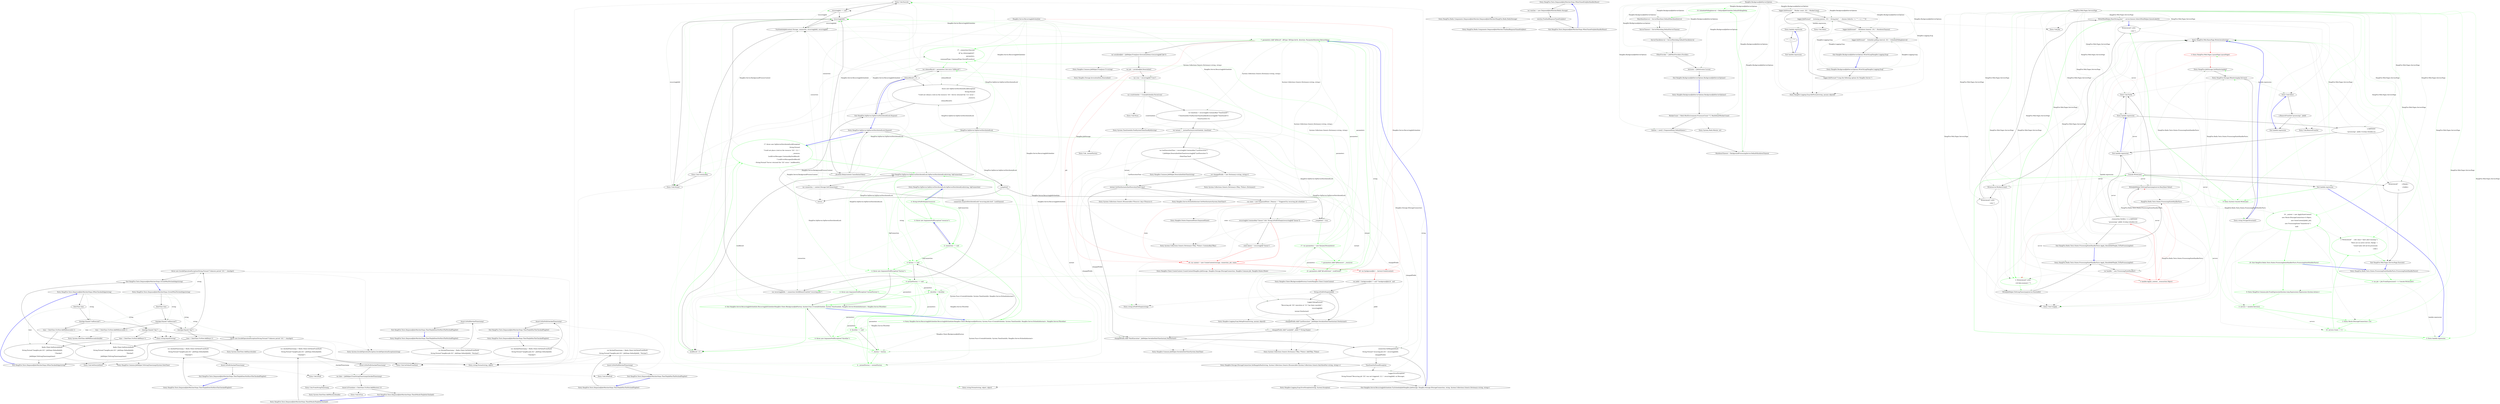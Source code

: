 digraph  {
n0 [cluster="HangFire.Tests.DequeuedJobsWatcherSteps.ItWasCheckedAAgo(string)", label="Entry HangFire.Tests.DequeuedJobsWatcherSteps.ItWasCheckedAAgo(string)", span="13-13"];
n1 [cluster="HangFire.Tests.DequeuedJobsWatcherSteps.ItWasCheckedAAgo(string)", label="DateTime time", span="15-15"];
n2 [cluster="HangFire.Tests.DequeuedJobsWatcherSteps.ItWasCheckedAAgo(string)", label="timeAgo.Equals(''millisecond'')", span="16-16"];
n4 [cluster="HangFire.Tests.DequeuedJobsWatcherSteps.ItWasCheckedAAgo(string)", label="timeAgo.Equals(''day'')", span="17-17"];
n6 [cluster="HangFire.Tests.DequeuedJobsWatcherSteps.ItWasCheckedAAgo(string)", label="throw new InvalidOperationException(String.Format(''Unknown period '{0}'.'', timeAgo));", span="18-18"];
n7 [cluster="HangFire.Tests.DequeuedJobsWatcherSteps.ItWasCheckedAAgo(string)", label="Redis.Client.SetEntryInHash(\r\n                String.Format(''hangfire:job:{0}'', JobSteps.DefaultJobId),\r\n                ''Checked'',\r\n                JobHelper.ToStringTimestamp(time))", span="20-23"];
n3 [cluster="HangFire.Tests.DequeuedJobsWatcherSteps.ItWasCheckedAAgo(string)", label="time = DateTime.UtcNow.AddMilliseconds(-1)", span="16-16"];
n9 [cluster="string.Equals(string)", label="Entry string.Equals(string)", span="0-0"];
n5 [cluster="HangFire.Tests.DequeuedJobsWatcherSteps.ItWasCheckedAAgo(string)", label="time = DateTime.UtcNow.AddDays(-1)", span="17-17"];
n11 [cluster="System.DateTime.AddDays(double)", label="Entry System.DateTime.AddDays(double)", span="0-0"];
n10 [cluster="System.DateTime.AddMilliseconds(double)", label="Entry System.DateTime.AddMilliseconds(double)", span="0-0"];
n8 [cluster="HangFire.Tests.DequeuedJobsWatcherSteps.ItWasCheckedAAgo(string)", label="Exit HangFire.Tests.DequeuedJobsWatcherSteps.ItWasCheckedAAgo(string)", span="13-13"];
n12 [cluster="System.InvalidOperationException.InvalidOperationException(string)", label="Entry System.InvalidOperationException.InvalidOperationException(string)", span="0-0"];
n13 [cluster="string.Format(string, object)", label="Entry string.Format(string, object)", span="0-0"];
n14 [cluster="HangFire.Common.JobHelper.ToStringTimestamp(System.DateTime)", label="Entry HangFire.Common.JobHelper.ToStringTimestamp(System.DateTime)", span="46-46"];
n15 [cluster="Unk.SetEntryInHash", label="Entry Unk.SetEntryInHash", span=""];
n16 [cluster="HangFire.Tests.DequeuedJobsWatcherSteps.GivenItWasFetchedAAgo(string)", label="Entry HangFire.Tests.DequeuedJobsWatcherSteps.GivenItWasFetchedAAgo(string)", span="27-27"];
n17 [cluster="HangFire.Tests.DequeuedJobsWatcherSteps.GivenItWasFetchedAAgo(string)", label="DateTime time", span="29-29"];
n18 [cluster="HangFire.Tests.DequeuedJobsWatcherSteps.GivenItWasFetchedAAgo(string)", label="timeAgo.Equals(''millisecond'')", span="30-30"];
n20 [cluster="HangFire.Tests.DequeuedJobsWatcherSteps.GivenItWasFetchedAAgo(string)", label="timeAgo.Equals(''day'')", span="31-31"];
n22 [cluster="HangFire.Tests.DequeuedJobsWatcherSteps.GivenItWasFetchedAAgo(string)", label="throw new InvalidOperationException(String.Format(''Unknown period '{0}'.'', timeAgo));", span="32-32"];
n23 [cluster="HangFire.Tests.DequeuedJobsWatcherSteps.GivenItWasFetchedAAgo(string)", label="Redis.Client.SetEntryInHash(\r\n                String.Format(''hangfire:job:{0}'', JobSteps.DefaultJobId),\r\n                ''Fetched'',\r\n                JobHelper.ToStringTimestamp(time))", span="34-37"];
n19 [cluster="HangFire.Tests.DequeuedJobsWatcherSteps.GivenItWasFetchedAAgo(string)", label="time = DateTime.UtcNow.AddMilliseconds(-1)", span="30-30"];
n21 [cluster="HangFire.Tests.DequeuedJobsWatcherSteps.GivenItWasFetchedAAgo(string)", label="time = DateTime.UtcNow.AddDays(-1)", span="31-31"];
n24 [cluster="HangFire.Tests.DequeuedJobsWatcherSteps.GivenItWasFetchedAAgo(string)", label="Exit HangFire.Tests.DequeuedJobsWatcherSteps.GivenItWasFetchedAAgo(string)", span="27-27"];
n25 [cluster="HangFire.Tests.DequeuedJobsWatcherSteps.WhenTimedOutJobsHandlerRuns()", label="Entry HangFire.Tests.DequeuedJobsWatcherSteps.WhenTimedOutJobsHandlerRuns()", span="41-41"];
n26 [cluster="HangFire.Tests.DequeuedJobsWatcherSteps.WhenTimedOutJobsHandlerRuns()", label="var watcher = new DequeuedJobsWatcher(Redis.Storage)", span="43-43"];
n27 [cluster="HangFire.Tests.DequeuedJobsWatcherSteps.WhenTimedOutJobsHandlerRuns()", label="watcher.FindAndRequeueTimedOutJobs()", span="44-44"];
n29 [cluster="HangFire.Redis.Components.DequeuedJobsWatcher.DequeuedJobsWatcher(HangFire.Redis.RedisStorage)", label="Entry HangFire.Redis.Components.DequeuedJobsWatcher.DequeuedJobsWatcher(HangFire.Redis.RedisStorage)", span="39-39"];
n28 [cluster="HangFire.Tests.DequeuedJobsWatcherSteps.WhenTimedOutJobsHandlerRuns()", label="Exit HangFire.Tests.DequeuedJobsWatcherSteps.WhenTimedOutJobsHandlerRuns()", span="41-41"];
n30 [cluster="HangFire.Redis.Components.DequeuedJobsWatcher.FindAndRequeueTimedOutJobs()", label="Entry HangFire.Redis.Components.DequeuedJobsWatcher.FindAndRequeueTimedOutJobs()", span="44-44"];
n31 [cluster="HangFire.Tests.DequeuedJobsWatcherSteps.ThenItMarksTheJobAsChecked()", label="Entry HangFire.Tests.DequeuedJobsWatcherSteps.ThenItMarksTheJobAsChecked()", span="48-48"];
n32 [cluster="HangFire.Tests.DequeuedJobsWatcherSteps.ThenItMarksTheJobAsChecked()", label="var checkedTimestamp = Redis.Client.GetValueFromHash(\r\n                String.Format(''hangfire:job:{0}'', JobSteps.DefaultJobId),\r\n                ''Checked'')", span="50-52"];
n33 [cluster="HangFire.Tests.DequeuedJobsWatcherSteps.ThenItMarksTheJobAsChecked()", label="Assert.IsNotNull(checkedTimestamp)", span="54-54"];
n37 [cluster="Unk.GetValueFromHash", label="Entry Unk.GetValueFromHash", span=""];
n34 [cluster="HangFire.Tests.DequeuedJobsWatcherSteps.ThenItMarksTheJobAsChecked()", label="var date = JobHelper.FromStringTimestamp(checkedTimestamp)", span="55-55"];
n38 [cluster="Unk.IsNotNull", label="Entry Unk.IsNotNull", span=""];
n35 [cluster="HangFire.Tests.DequeuedJobsWatcherSteps.ThenItMarksTheJobAsChecked()", label="Assert.IsTrue(date > DateTime.UtcNow.AddMinutes(-1))", span="57-57"];
n39 [cluster="Unk.FromStringTimestamp", label="Entry Unk.FromStringTimestamp", span=""];
n36 [cluster="HangFire.Tests.DequeuedJobsWatcherSteps.ThenItMarksTheJobAsChecked()", label="Exit HangFire.Tests.DequeuedJobsWatcherSteps.ThenItMarksTheJobAsChecked()", span="48-48"];
n40 [cluster="System.DateTime.AddMinutes(double)", label="Entry System.DateTime.AddMinutes(double)", span="0-0"];
n41 [cluster="Unk.IsTrue", label="Entry Unk.IsTrue", span=""];
n42 [cluster="HangFire.Tests.DequeuedJobsWatcherSteps.ThenTheJobHasTheCheckedFlagSet()", label="Entry HangFire.Tests.DequeuedJobsWatcherSteps.ThenTheJobHasTheCheckedFlagSet()", span="61-61"];
n43 [cluster="HangFire.Tests.DequeuedJobsWatcherSteps.ThenTheJobHasTheCheckedFlagSet()", label="var checkedTimestamp = Redis.Client.GetValueFromHash(\r\n                String.Format(''hangfire:job:{0}'', JobSteps.DefaultJobId),\r\n                ''Checked'')", span="63-65"];
n44 [cluster="HangFire.Tests.DequeuedJobsWatcherSteps.ThenTheJobHasTheCheckedFlagSet()", label="Assert.IsNotNull(checkedTimestamp)", span="67-67"];
n45 [cluster="HangFire.Tests.DequeuedJobsWatcherSteps.ThenTheJobHasTheCheckedFlagSet()", label="Exit HangFire.Tests.DequeuedJobsWatcherSteps.ThenTheJobHasTheCheckedFlagSet()", span="61-61"];
n46 [cluster="HangFire.Tests.DequeuedJobsWatcherSteps.ThenTheJobDoesNotHaveTheCheckedFlagSet()", label="Entry HangFire.Tests.DequeuedJobsWatcherSteps.ThenTheJobDoesNotHaveTheCheckedFlagSet()", span="71-71"];
n47 [cluster="HangFire.Tests.DequeuedJobsWatcherSteps.ThenTheJobDoesNotHaveTheCheckedFlagSet()", label="var checkedTimestamp = Redis.Client.GetValueFromHash(\r\n                String.Format(''hangfire:job:{0}'', JobSteps.DefaultJobId),\r\n                ''Checked'')", span="73-75"];
n48 [cluster="HangFire.Tests.DequeuedJobsWatcherSteps.ThenTheJobDoesNotHaveTheCheckedFlagSet()", label="Assert.IsNull(checkedTimestamp)", span="77-77"];
n49 [cluster="HangFire.Tests.DequeuedJobsWatcherSteps.ThenTheJobDoesNotHaveTheCheckedFlagSet()", label="Exit HangFire.Tests.DequeuedJobsWatcherSteps.ThenTheJobDoesNotHaveTheCheckedFlagSet()", span="71-71"];
n50 [cluster="Unk.IsNull", label="Entry Unk.IsNull", span=""];
n51 [cluster="HangFire.Tests.DequeuedJobsWatcherSteps.ThenTheJobHasTheFetchedFlagSet()", label="Entry HangFire.Tests.DequeuedJobsWatcherSteps.ThenTheJobHasTheFetchedFlagSet()", span="81-81"];
n52 [cluster="HangFire.Tests.DequeuedJobsWatcherSteps.ThenTheJobHasTheFetchedFlagSet()", label="var fetchedTimestamp = Redis.Client.GetValueFromHash(\r\n                String.Format(''hangfire:job:{0}'', JobSteps.DefaultJobId), ''Fetched'')", span="83-84"];
n53 [cluster="HangFire.Tests.DequeuedJobsWatcherSteps.ThenTheJobHasTheFetchedFlagSet()", label="Assert.IsNotNull(fetchedTimestamp)", span="86-86"];
n54 [cluster="HangFire.Tests.DequeuedJobsWatcherSteps.ThenTheJobHasTheFetchedFlagSet()", label="Exit HangFire.Tests.DequeuedJobsWatcherSteps.ThenTheJobHasTheFetchedFlagSet()", span="81-81"];
n55 [cluster="HangFire.Tests.DequeuedJobsWatcherSteps.ThenTheJobDoesNotHaveTheFetchedFlagSet()", label="Entry HangFire.Tests.DequeuedJobsWatcherSteps.ThenTheJobDoesNotHaveTheFetchedFlagSet()", span="90-90"];
n56 [cluster="HangFire.Tests.DequeuedJobsWatcherSteps.ThenTheJobDoesNotHaveTheFetchedFlagSet()", label="var fetchedTimestamp = Redis.Client.GetValueFromHash(\r\n                String.Format(''hangfire:job:{0}'', JobSteps.DefaultJobId), ''Fetched'')", span="92-93"];
n57 [cluster="HangFire.Tests.DequeuedJobsWatcherSteps.ThenTheJobDoesNotHaveTheFetchedFlagSet()", label="Assert.IsNull(fetchedTimestamp)", span="95-95"];
n58 [cluster="HangFire.Tests.DequeuedJobsWatcherSteps.ThenTheJobDoesNotHaveTheFetchedFlagSet()", label="Exit HangFire.Tests.DequeuedJobsWatcherSteps.ThenTheJobDoesNotHaveTheFetchedFlagSet()", span="90-90"];
d4 [cluster="Hangfire.BackgroundJobServerOptions.BackgroundJobServerOptions()", color=green, community=0, label="15: SchedulePollingInterval = DelayedJobScheduler.DefaultPollingDelay", span="39-39"];
d25 [label="Hangfire.BackgroundJobServerOptions", span=""];
d3 [cluster="Hangfire.BackgroundJobServerOptions.BackgroundJobServerOptions()", label="ShutdownTimeout = BackgroundProcessingServer.DefaultShutdownTimeout", span="38-38"];
d5 [cluster="Hangfire.BackgroundJobServerOptions.BackgroundJobServerOptions()", label="HeartbeatInterval = ServerHeartbeat.DefaultHeartbeatInterval", span="40-40"];
d1 [cluster="Hangfire.BackgroundJobServerOptions.BackgroundJobServerOptions()", label="WorkerCount = Math.Min(Environment.ProcessorCount * 5, MaxDefaultWorkerCount)", span="36-36"];
d2 [cluster="Hangfire.BackgroundJobServerOptions.BackgroundJobServerOptions()", label="Queues = new[] { EnqueuedState.DefaultQueue }", span="37-37"];
d6 [cluster="Hangfire.BackgroundJobServerOptions.BackgroundJobServerOptions()", label="ServerTimeout = ServerWatchdog.DefaultServerTimeout", span="41-41"];
d7 [cluster="Hangfire.BackgroundJobServerOptions.BackgroundJobServerOptions()", label="ServerCheckInterval = ServerWatchdog.DefaultCheckInterval", span="42-42"];
d8 [cluster="Hangfire.BackgroundJobServerOptions.BackgroundJobServerOptions()", label="FilterProvider = JobFilterProviders.Providers", span="44-44"];
d9 [cluster="Hangfire.BackgroundJobServerOptions.BackgroundJobServerOptions()", label="Activator = JobActivator.Current", span="45-45"];
d14 [cluster="Hangfire.BackgroundJobServerOptions.WriteToLog(Hangfire.Logging.ILog)", label="logger.InfoFormat(''    Worker count: {0}.'', WorkerCount)", span="89-89"];
d15 [cluster="Hangfire.BackgroundJobServerOptions.WriteToLog(Hangfire.Logging.ILog)", label="logger.InfoFormat(''    Listening queues: {0}.'', String.Join('', '', Queues.Select(x => ''''' + x + ''''')))", span="90-90"];
d16 [cluster="Hangfire.BackgroundJobServerOptions.WriteToLog(Hangfire.Logging.ILog)", label="logger.InfoFormat(''    Shutdown timeout: {0}.'', ShutdownTimeout)", span="91-91"];
d17 [cluster="Hangfire.BackgroundJobServerOptions.WriteToLog(Hangfire.Logging.ILog)", label="logger.InfoFormat(''    Schedule polling interval: {0}.'', SchedulePollingInterval)", span="92-92"];
d0 [cluster="Hangfire.BackgroundJobServerOptions.BackgroundJobServerOptions()", label="Entry Hangfire.BackgroundJobServerOptions.BackgroundJobServerOptions()", span="34-34"];
d11 [cluster="System.Math.Min(int, int)", label="Entry System.Math.Min(int, int)", span="0-0"];
d10 [cluster="Hangfire.BackgroundJobServerOptions.BackgroundJobServerOptions()", label="Exit Hangfire.BackgroundJobServerOptions.BackgroundJobServerOptions()", span="34-34"];
d12 [cluster="Hangfire.BackgroundJobServerOptions.WriteToLog(Hangfire.Logging.ILog)", label="Entry Hangfire.BackgroundJobServerOptions.WriteToLog(Hangfire.Logging.ILog)", span="86-86"];
d13 [cluster="Hangfire.BackgroundJobServerOptions.WriteToLog(Hangfire.Logging.ILog)", label="logger.InfoFormat(''Using the following options for Hangfire Server:'')", span="88-88"];
d19 [cluster="Hangfire.Logging.ILog.InfoFormat(string, params object[])", label="Entry Hangfire.Logging.ILog.InfoFormat(string, params object[])", span="210-210"];
d20 [cluster="Unk.Select", label="Entry Unk.Select", span=""];
d21 [cluster="Unk.Join", label="Entry Unk.Join", span=""];
d22 [cluster="lambda expression", label="Entry lambda expression", span="90-90"];
d18 [cluster="Hangfire.BackgroundJobServerOptions.WriteToLog(Hangfire.Logging.ILog)", label="Exit Hangfire.BackgroundJobServerOptions.WriteToLog(Hangfire.Logging.ILog)", span="86-86"];
d24 [cluster="lambda expression", label="Exit lambda expression", span="90-90"];
d23 [cluster="lambda expression", label="''''' + x + '''''", span="90-90"];
m0_36 [cluster="Unk.Unapply", file="DelayedJobScheduler.cs", label="Entry Unk.Unapply", span=""];
m0_24 [cluster="HangFire.Web.Pages.ServersPage.Execute()", file="DelayedJobScheduler.cs", label="Write(JobHelper.ToStringTimestamp(server.Heartbeat.Value))", span="198-198"];
m0_18 [cluster="HangFire.Web.Pages.ServersPage.Execute()", file="DelayedJobScheduler.cs", label="Write(JobHelper.ToStringTimestamp(server.StartedAt))", span="167-167"];
m0_8 [cluster="HangFire.Web.Pages.ServersPage.Execute()", color=green, community=0, file="DelayedJobScheduler.cs", label="3: WriteLiteral(''    <div class=\''alert alert-warning\''>\r\n        There are no active servers. Backg'' +\r\n''round tasks will not be processed.\r\n    </div>\r\n'')", span="97-98"];
m0_31 [cluster="HangFire.Web.RazorPage.WriteLiteral(string)", file="DelayedJobScheduler.cs", label="Entry HangFire.Web.RazorPage.WriteLiteral(string)", span="69-69"];
m0_32 [cluster="HangFire.Web.Pages.LayoutPage.LayoutPage()", color=red, community=0, file="DelayedJobScheduler.cs", label="3: Entry HangFire.Web.Pages.LayoutPage.LayoutPage()", span="4-4"];
m0_33 [cluster="HangFire.JobStorage.GetMonitoringApi()", file="DelayedJobScheduler.cs", label="Entry HangFire.JobStorage.GetMonitoringApi()", span="54-54"];
m0_34 [cluster="HangFire.Storage.IMonitoringApi.Servers()", file="DelayedJobScheduler.cs", label="Entry HangFire.Storage.IMonitoringApi.Servers()", span="25-25"];
m0_35 [cluster="string.ToUpperInvariant()", file="DelayedJobScheduler.cs", label="Entry string.ToUpperInvariant()", span="0-0"];
m0_29 [cluster="HangFire.Web.Pages.ServersPage.Execute()", file="DelayedJobScheduler.cs", label="WriteLiteral(''        </tbody>\r\n    </table>\r\n'')", span="233-233"];
m0_7 [cluster="HangFire.Web.Pages.ServersPage.Execute()", color=green, community=0, file="DelayedJobScheduler.cs", label="10: servers.Count == 0", span="91-91"];
m0_13 [cluster="HangFire.Web.Pages.ServersPage.Execute()", file="DelayedJobScheduler.cs", label="WriteLiteral(''</td>\r\n                    <td>'')", span="142-142"];
m0_14 [cluster="HangFire.Web.Pages.ServersPage.Execute()", file="DelayedJobScheduler.cs", label="Write(server.WorkersCount)", span="147-147"];
m0_15 [cluster="HangFire.Web.Pages.ServersPage.Execute()", file="DelayedJobScheduler.cs", label="WriteLiteral(''</td>\r\n                    <td>'')", span="152-152"];
m0_16 [cluster="HangFire.Web.Pages.ServersPage.Execute()", file="DelayedJobScheduler.cs", label="Write(HtmlHelper.Raw(String.Join('' '', server.Queues.Select(HtmlHelper.QueueLabel))))", span="157-157"];
m0_30 [cluster="HangFire.Web.Pages.ServersPage.Execute()", file="DelayedJobScheduler.cs", label="Exit HangFire.Web.Pages.ServersPage.Execute()", span="57-57"];
m0_5 [cluster="HangFire.Web.Pages.ServersPage.Execute()", color=green, community=0, file="DelayedJobScheduler.cs", label="3: servers = monitor.Servers()", span="79-79"];
m0_17 [cluster="HangFire.Web.Pages.ServersPage.Execute()", color=green, community=0, file="DelayedJobScheduler.cs", label="3: WriteLiteral(''</td>\r\n                    <td data-moment=\'''')", span="162-162"];
m0_0 [cluster="HangFire.Redis.Tests.States.ProcessingStateHandlerFacts.ProcessingStateHandlerFacts()", file="DelayedJobScheduler.cs", label="Entry HangFire.Redis.Tests.States.ProcessingStateHandlerFacts.ProcessingStateHandlerFacts()", span="16-16"];
m0_1 [cluster="HangFire.Redis.Tests.States.ProcessingStateHandlerFacts.ProcessingStateHandlerFacts()", color=green, community=0, file="DelayedJobScheduler.cs", label="3: var job = Job.FromExpression(() => Console.WriteLine())", span="18-18"];
m0_2 [cluster="HangFire.Redis.Tests.States.ProcessingStateHandlerFacts.ProcessingStateHandlerFacts()", color=green, community=0, file="DelayedJobScheduler.cs", label="10: _context = new ApplyStateContext(\r\n                new Mock<IStorageConnection>().Object,\r\n                new StateContext(JobId, job),\r\n                new ProcessingState(''SomeServer''), \r\n                null)", span="19-23"];
m0_3 [cluster="HangFire.Redis.Tests.States.ProcessingStateHandlerFacts.ProcessingStateHandlerFacts()", color=green, community=0, file="DelayedJobScheduler.cs", label="25: Exit HangFire.Redis.Tests.States.ProcessingStateHandlerFacts.ProcessingStateHandlerFacts()", span="16-16"];
m0_4 [cluster="HangFire.Common.Job.FromExpression(System.Linq.Expressions.Expression<System.Action>)", color=green, community=0, file="DelayedJobScheduler.cs", label="9: Entry HangFire.Common.Job.FromExpression(System.Linq.Expressions.Expression<System.Action>)", span="119-119"];
m0_6 [cluster="Mock<IStorageConnection>.cstr", color=green, community=0, file="DelayedJobScheduler.cs", label="3: Entry Mock<IStorageConnection>.cstr", span=""];
m0_10 [cluster="lambda expression", file="DelayedJobScheduler.cs", label="Console.WriteLine()", span="18-18"];
m0_9 [cluster="lambda expression", color=green, community=0, file="DelayedJobScheduler.cs", label="3: Entry lambda expression", span="18-18"];
m0_12 [cluster="System.Console.WriteLine()", color=green, community=0, file="DelayedJobScheduler.cs", label="9: Entry System.Console.WriteLine()", span="0-0"];
m0_11 [cluster="lambda expression", file="DelayedJobScheduler.cs", label="Exit lambda expression", span="18-18"];
m0_19 [cluster="HangFire.Redis.Tests.States.ProcessingStateHandlerFacts.Apply_ShouldAddTheJob_ToTheProcessingSet()", file="DelayedJobScheduler.cs", label="Entry HangFire.Redis.Tests.States.ProcessingStateHandlerFacts.Apply_ShouldAddTheJob_ToTheProcessingSet()", span="34-34"];
m0_20 [cluster="HangFire.Redis.Tests.States.ProcessingStateHandlerFacts.Apply_ShouldAddTheJob_ToTheProcessingSet()", file="DelayedJobScheduler.cs", label="var handler = new ProcessingStateHandler()", span="36-36"];
m0_21 [cluster="HangFire.Redis.Tests.States.ProcessingStateHandlerFacts.Apply_ShouldAddTheJob_ToTheProcessingSet()", color=red, community=0, file="DelayedJobScheduler.cs", label="3: handler.Apply(_context, _transaction.Object)", span="37-37"];
m0_23 [cluster="HangFire.Redis.Tests.States.ProcessingStateHandlerFacts.Apply_ShouldAddTheJob_ToTheProcessingSet()", file="DelayedJobScheduler.cs", label="Exit HangFire.Redis.Tests.States.ProcessingStateHandlerFacts.Apply_ShouldAddTheJob_ToTheProcessingSet()", span="34-34"];
m0_25 [cluster="Unk.Verify", file="DelayedJobScheduler.cs", label="Entry Unk.Verify", span=""];
m0_26 [cluster="lambda expression", file="DelayedJobScheduler.cs", label="Entry lambda expression", span="39-40"];
m0_27 [cluster="lambda expression", file="DelayedJobScheduler.cs", label="x.AddToSet(\r\n                ''processing'', JobId, It.IsAny<double>())", span="39-40"];
m0_28 [cluster="lambda expression", file="DelayedJobScheduler.cs", label="Exit lambda expression", span="39-40"];
m0_22 [cluster="HangFire.Redis.Tests.States.ProcessingStateHandlerFacts.Apply_ShouldAddTheJob_ToTheProcessingSet()", file="DelayedJobScheduler.cs", label="_transaction.Verify(x => x.AddToSet(\r\n                ''processing'', JobId, It.IsAny<double>()))", span="39-40"];
m0_39 [cluster="lambda expression", file="DelayedJobScheduler.cs", label="Exit lambda expression", span="49-49"];
m0_37 [cluster="Unk.Select", file="DelayedJobScheduler.cs", label="Entry Unk.Select", span=""];
m0_38 [cluster="lambda expression", file="DelayedJobScheduler.cs", label="x.RemoveFromSet(''processing'', JobId)", span="49-49"];
m0_41 [cluster="HangFire.Common.JobHelper.ToStringTimestamp(System.DateTime)", file="DelayedJobScheduler.cs", label="HangFire.Redis.Tests.States.ProcessingStateHandlerFacts", span=""];
m0_40 [cluster="Unk.RemoveFromSet", file="DelayedJobScheduler.cs", label="Entry Unk.RemoveFromSet", span=""];
m0_42 [file="DelayedJobScheduler.cs", label="HangFire.Web.Pages.ServersPage", span=""];
m1_15 [cluster="HangFire.SqlServer.SqlServerDistributedLock.SqlServerDistributedLock(string, SqlConnection)", file="RecurringJobScheduler.cs", label="lockResult < 0", span="66-66"];
m1_31 [cluster="HangFire.SqlServer.SqlServerDistributedLock.Dispose()", file="RecurringJobScheduler.cs", label="_completed = true", span="82-82"];
m1_67 [cluster="Hangfire.Storage.InvocationData.Deserialize()", file="RecurringJobScheduler.cs", label="Entry Hangfire.Storage.InvocationData.Deserialize()", span="44-44"];
m1_82 [cluster="System.Collections.Generic.Dictionary<TKey, TValue>.Add(TKey, TValue)", file="RecurringJobScheduler.cs", label="Entry System.Collections.Generic.Dictionary<TKey, TValue>.Add(TKey, TValue)", span="0-0"];
m1_30 [cluster="HangFire.SqlServer.SqlServerDistributedLock.Dispose()", file="RecurringJobScheduler.cs", label="return;", span="80-80"];
m1_84 [cluster="string.Format(string, object, object)", file="RecurringJobScheduler.cs", label="Entry string.Format(string, object, object)", span="0-0"];
m1_38 [cluster="HangFire.SqlServer.SqlServerDistributedLock.Dispose()", file="RecurringJobScheduler.cs", label="releaseResult < 0", span="96-96"];
m1_39 [cluster="HangFire.SqlServer.SqlServerDistributedLock.Dispose()", file="RecurringJobScheduler.cs", label="throw new SqlServerDistributedLockException(\r\n                    String.Format(\r\n                        ''Could not release a lock on the resource '{0}': Server returned the '{1}' error.'', \r\n                        _resource,\r\n                        releaseResult));", span="98-102"];
m1_40 [cluster="HangFire.SqlServer.SqlServerDistributedLock.Dispose()", file="RecurringJobScheduler.cs", label="Exit HangFire.SqlServer.SqlServerDistributedLock.Dispose()", span="78-78"];
m1_76 [cluster="Hangfire.States.EnqueuedState.EnqueuedState()", file="RecurringJobScheduler.cs", label="Entry Hangfire.States.EnqueuedState.EnqueuedState()", span="87-87"];
m1_71 [cluster="Unk._instantFactory", file="RecurringJobScheduler.cs", label="Entry Unk._instantFactory", span=""];
m1_74 [cluster="Hangfire.Server.IScheduleInstant.GetNextInstants(System.DateTime?)", file="RecurringJobScheduler.cs", label="Entry Hangfire.Server.IScheduleInstant.GetNextInstants(System.DateTime?)", span="25-25"];
m1_83 [cluster="Hangfire.Storage.IStorageConnection.SetRangeInHash(string, System.Collections.Generic.IEnumerable<System.Collections.Generic.KeyValuePair<string, string>>)", file="RecurringJobScheduler.cs", label="Entry Hangfire.Storage.IStorageConnection.SetRangeInHash(string, System.Collections.Generic.IEnumerable<System.Collections.Generic.KeyValuePair<string, string>>)", span="61-61"];
m1_41 [cluster="object.GetType()", file="RecurringJobScheduler.cs", label="HangFire.SqlServer.SqlServerDistributedLock", span=""];
m1_69 [cluster="System.Collections.Generic.Dictionary<TKey, TValue>.ContainsKey(TKey)", file="RecurringJobScheduler.cs", label="Entry System.Collections.Generic.Dictionary<TKey, TValue>.ContainsKey(TKey)", span="0-0"];
m1_0 [cluster="HangFire.SqlServer.SqlServerDistributedLock.SqlServerDistributedLock(string, SqlConnection)", file="RecurringJobScheduler.cs", label="Entry HangFire.SqlServer.SqlServerDistributedLock.SqlServerDistributedLock(string, SqlConnection)", span="44-44"];
m1_1 [cluster="HangFire.SqlServer.SqlServerDistributedLock.SqlServerDistributedLock(string, SqlConnection)", color=green, community=0, file="RecurringJobScheduler.cs", label="4: String.IsNullOrEmpty(resource)", span="46-46"];
m1_23 [cluster="Hangfire.Server.RecurringJobScheduler.Execute(Hangfire.Server.BackgroundProcessContext)", file="RecurringJobScheduler.cs", label="recurringJob == null", span="76-76"];
m1_36 [cluster="HangFire.SqlServer.SqlServerDistributedLock.Dispose()", color=green, community=0, file="RecurringJobScheduler.cs", label="17: _connection.Execute(\r\n                @''sp_releaseapplock'',\r\n                parameters,\r\n                commandType: CommandType.StoredProcedure)", span="89-92"];
m1_70 [cluster="System.TimeZoneInfo.FindSystemTimeZoneById(string)", file="RecurringJobScheduler.cs", label="Entry System.TimeZoneInfo.FindSystemTimeZoneById(string)", span="0-0"];
m1_75 [cluster="System.Collections.Generic.IEnumerable<TSource>.Any<TSource>()", file="RecurringJobScheduler.cs", label="Entry System.Collections.Generic.IEnumerable<TSource>.Any<TSource>()", span="0-0"];
m1_78 [cluster="Hangfire.Client.CreateContext.CreateContext(Hangfire.JobStorage, Hangfire.Storage.IStorageConnection, Hangfire.Common.Job, Hangfire.States.IState)", file="RecurringJobScheduler.cs", label="Entry Hangfire.Client.CreateContext.CreateContext(Hangfire.JobStorage, Hangfire.Storage.IStorageConnection, Hangfire.Common.Job, Hangfire.States.IState)", span="37-37"];
m1_68 [cluster="Unk.Parse", file="RecurringJobScheduler.cs", label="Entry Unk.Parse", span=""];
m1_29 [cluster="HangFire.SqlServer.SqlServerDistributedLock.Dispose()", file="RecurringJobScheduler.cs", label=_completed, span="80-80"];
m1_2 [cluster="HangFire.SqlServer.SqlServerDistributedLock.SqlServerDistributedLock(string, SqlConnection)", color=green, community=0, file="RecurringJobScheduler.cs", label="4: throw new ArgumentNullException(''resource'');", span="46-46"];
m1_3 [cluster="HangFire.SqlServer.SqlServerDistributedLock.SqlServerDistributedLock(string, SqlConnection)", color=green, community=0, file="RecurringJobScheduler.cs", label="4: connection == null", span="47-47"];
m1_20 [cluster="Hangfire.Server.RecurringJobScheduler.Execute(Hangfire.Server.BackgroundProcessContext)", file="RecurringJobScheduler.cs", label="var recurringJobIds = connection.GetAllItemsFromSet(''recurring-jobs'')", span="69-69"];
m1_21 [cluster="Hangfire.Server.RecurringJobScheduler.Execute(Hangfire.Server.BackgroundProcessContext)", file="RecurringJobScheduler.cs", label=recurringJobIds, span="71-71"];
m1_73 [cluster="System.Collections.Generic.Dictionary<TKey, TValue>.Dictionary()", file="RecurringJobScheduler.cs", label="Entry System.Collections.Generic.Dictionary<TKey, TValue>.Dictionary()", span="0-0"];
m1_81 [cluster="Hangfire.Common.JobHelper.SerializeDateTime(System.DateTime)", file="RecurringJobScheduler.cs", label="Entry Hangfire.Common.JobHelper.SerializeDateTime(System.DateTime)", span="68-68"];
m1_66 [cluster="Hangfire.Common.JobHelper.FromJson<T>(string)", file="RecurringJobScheduler.cs", label="Entry Hangfire.Common.JobHelper.FromJson<T>(string)", span="39-39"];
m1_77 [cluster="string.IsNullOrEmpty(string)", file="RecurringJobScheduler.cs", label="Entry string.IsNullOrEmpty(string)", span="0-0"];
m1_72 [cluster="Hangfire.Common.JobHelper.DeserializeDateTime(string)", file="RecurringJobScheduler.cs", label="Entry Hangfire.Common.JobHelper.DeserializeDateTime(string)", span="73-73"];
m1_24 [cluster="Hangfire.Server.RecurringJobScheduler.Execute(Hangfire.Server.BackgroundProcessContext)", file="RecurringJobScheduler.cs", label="TryScheduleJob(context.Storage, connection, recurringJobId, recurringJob)", span="83-83"];
m1_16 [cluster="HangFire.SqlServer.SqlServerDistributedLock.SqlServerDistributedLock(string, SqlConnection)", color=green, community=0, file="RecurringJobScheduler.cs", label="17: throw new SqlServerDistributedLockException(\r\n                    String.Format(\r\n                    ''Could not place a lock on the resource '{0}': {1}.'',\r\n                    _resource,\r\n                    LockErrorMessages.ContainsKey(lockResult) \r\n                        ? LockErrorMessages[lockResult]\r\n                        : String.Format(''Server returned the '{0}' error.'', lockResult)));", span="68-74"];
m1_17 [cluster="HangFire.SqlServer.SqlServerDistributedLock.SqlServerDistributedLock(string, SqlConnection)", file="RecurringJobScheduler.cs", label="Exit HangFire.SqlServer.SqlServerDistributedLock.SqlServerDistributedLock(string, SqlConnection)", span="44-44"];
m1_18 [cluster="Hangfire.Server.RecurringJobScheduler.Execute(Hangfire.Server.BackgroundProcessContext)", file="RecurringJobScheduler.cs", label="var connection = context.Storage.GetConnection()", span="66-66"];
m1_27 [cluster="Hangfire.Server.RecurringJobScheduler.Execute(Hangfire.Server.BackgroundProcessContext)", file="RecurringJobScheduler.cs", label="_throttler.Delay(context.CancellationToken)", span="95-95"];
m1_19 [cluster="Hangfire.Server.RecurringJobScheduler.Execute(Hangfire.Server.BackgroundProcessContext)", file="RecurringJobScheduler.cs", label="connection.AcquireDistributedLock(''recurring-jobs:lock'', LockTimeout)", span="67-67"];
m1_22 [cluster="Unk.Execute", file="RecurringJobScheduler.cs", label="Entry Unk.Execute", span=""];
m1_26 [cluster="Unk.Format", file="RecurringJobScheduler.cs", label="Entry Unk.Format", span=""];
m1_25 [cluster="Unk.ContainsKey", file="RecurringJobScheduler.cs", label="Entry Unk.ContainsKey", span=""];
m1_28 [cluster="HangFire.SqlServer.SqlServerDistributedLock.Dispose()", file="RecurringJobScheduler.cs", label="Entry HangFire.SqlServer.SqlServerDistributedLock.Dispose()", span="78-78"];
m1_37 [cluster="HangFire.SqlServer.SqlServerDistributedLock.Dispose()", file="RecurringJobScheduler.cs", label="var releaseResult = parameters.Get<int>(''@Result'')", span="94-94"];
m1_4 [cluster="Hangfire.Server.RecurringJobScheduler.RecurringJobScheduler(Hangfire.Client.IBackgroundJobFactory, System.Func<CrontabSchedule, System.TimeZoneInfo, Hangfire.Server.IScheduleInstant>, Hangfire.Server.IThrottler)", color=green, community=0, file="RecurringJobScheduler.cs", label="4: Entry Hangfire.Server.RecurringJobScheduler.RecurringJobScheduler(Hangfire.Client.IBackgroundJobFactory, System.Func<CrontabSchedule, System.TimeZoneInfo, Hangfire.Server.IScheduleInstant>, Hangfire.Server.IThrottler)", span="48-48"];
m1_5 [cluster="Hangfire.Server.RecurringJobScheduler.RecurringJobScheduler(Hangfire.Client.IBackgroundJobFactory, System.Func<CrontabSchedule, System.TimeZoneInfo, Hangfire.Server.IScheduleInstant>, Hangfire.Server.IThrottler)", color=green, community=0, file="RecurringJobScheduler.cs", label="4: factory == null", span="53-53"];
m1_6 [cluster="Hangfire.Server.RecurringJobScheduler.RecurringJobScheduler(Hangfire.Client.IBackgroundJobFactory, System.Func<CrontabSchedule, System.TimeZoneInfo, Hangfire.Server.IScheduleInstant>, Hangfire.Server.IThrottler)", color=green, community=0, file="RecurringJobScheduler.cs", label="4: throw new ArgumentNullException(''factory'');", span="53-53"];
m1_7 [cluster="Hangfire.Server.RecurringJobScheduler.RecurringJobScheduler(Hangfire.Client.IBackgroundJobFactory, System.Func<CrontabSchedule, System.TimeZoneInfo, Hangfire.Server.IScheduleInstant>, Hangfire.Server.IThrottler)", color=green, community=0, file="RecurringJobScheduler.cs", label="4: instantFactory == null", span="54-54"];
m1_13 [cluster="Hangfire.Server.RecurringJobScheduler.RecurringJobScheduler(Hangfire.Client.IBackgroundJobFactory, System.Func<CrontabSchedule, System.TimeZoneInfo, Hangfire.Server.IScheduleInstant>, Hangfire.Server.IThrottler)", color=green, community=0, file="RecurringJobScheduler.cs", label="4: _throttler = throttler", span="59-59"];
m1_12 [cluster="Hangfire.Server.RecurringJobScheduler.RecurringJobScheduler(Hangfire.Client.IBackgroundJobFactory, System.Func<CrontabSchedule, System.TimeZoneInfo, Hangfire.Server.IScheduleInstant>, Hangfire.Server.IThrottler)", color=green, community=0, file="RecurringJobScheduler.cs", label="4: _instantFactory = instantFactory", span="58-58"];
m1_14 [cluster="Hangfire.Server.RecurringJobScheduler.RecurringJobScheduler(Hangfire.Client.IBackgroundJobFactory, System.Func<CrontabSchedule, System.TimeZoneInfo, Hangfire.Server.IScheduleInstant>, Hangfire.Server.IThrottler)", color=green, community=0, file="RecurringJobScheduler.cs", label="4: Exit Hangfire.Server.RecurringJobScheduler.RecurringJobScheduler(Hangfire.Client.IBackgroundJobFactory, System.Func<CrontabSchedule, System.TimeZoneInfo, Hangfire.Server.IScheduleInstant>, Hangfire.Server.IThrottler)", span="48-48"];
m1_8 [cluster="Hangfire.Server.RecurringJobScheduler.RecurringJobScheduler(Hangfire.Client.IBackgroundJobFactory, System.Func<CrontabSchedule, System.TimeZoneInfo, Hangfire.Server.IScheduleInstant>, Hangfire.Server.IThrottler)", color=green, community=0, file="RecurringJobScheduler.cs", label="4: throw new ArgumentNullException(''instantFactory'');", span="54-54"];
m1_9 [cluster="Hangfire.Server.RecurringJobScheduler.RecurringJobScheduler(Hangfire.Client.IBackgroundJobFactory, System.Func<CrontabSchedule, System.TimeZoneInfo, Hangfire.Server.IScheduleInstant>, Hangfire.Server.IThrottler)", color=green, community=0, file="RecurringJobScheduler.cs", label="4: throttler == null", span="55-55"];
m1_10 [cluster="Hangfire.Server.RecurringJobScheduler.RecurringJobScheduler(Hangfire.Client.IBackgroundJobFactory, System.Func<CrontabSchedule, System.TimeZoneInfo, Hangfire.Server.IScheduleInstant>, Hangfire.Server.IThrottler)", color=green, community=0, file="RecurringJobScheduler.cs", label="4: throw new ArgumentNullException(''throttler'');", span="55-55"];
m1_11 [cluster="Hangfire.Server.RecurringJobScheduler.RecurringJobScheduler(Hangfire.Client.IBackgroundJobFactory, System.Func<CrontabSchedule, System.TimeZoneInfo, Hangfire.Server.IScheduleInstant>, Hangfire.Server.IThrottler)", color=green, community=0, file="RecurringJobScheduler.cs", label="7: _factory = factory", span="57-57"];
m1_32 [cluster="HangFire.SqlServer.SqlServerDistributedLock.Dispose()", color=green, community=0, file="RecurringJobScheduler.cs", label="17: var parameters = new DynamicParameters()", span="84-84"];
m1_35 [cluster="HangFire.SqlServer.SqlServerDistributedLock.Dispose()", color=green, community=0, file="RecurringJobScheduler.cs", label="7: parameters.Add(''@Result'', dbType: DbType.Int32, direction: ParameterDirection.ReturnValue)", span="87-87"];
m1_42 [cluster="Hangfire.Server.RecurringJobScheduler.TryScheduleJob(Hangfire.JobStorage, Hangfire.Storage.IStorageConnection, string, System.Collections.Generic.Dictionary<string, string>)", file="RecurringJobScheduler.cs", label="var serializedJob = JobHelper.FromJson<InvocationData>(recurringJob[''Job''])", span="110-110"];
m1_44 [cluster="Hangfire.Server.RecurringJobScheduler.TryScheduleJob(Hangfire.JobStorage, Hangfire.Storage.IStorageConnection, string, System.Collections.Generic.Dictionary<string, string>)", file="RecurringJobScheduler.cs", label="var cron = recurringJob[''Cron'']", span="112-112"];
m1_46 [cluster="Hangfire.Server.RecurringJobScheduler.TryScheduleJob(Hangfire.JobStorage, Hangfire.Storage.IStorageConnection, string, System.Collections.Generic.Dictionary<string, string>)", file="RecurringJobScheduler.cs", label="var timeZone = recurringJob.ContainsKey(''TimeZoneId'')\r\n                    ? TimeZoneInfo.FindSystemTimeZoneById(recurringJob[''TimeZoneId''])\r\n                    : TimeZoneInfo.Utc", span="117-119"];
m1_48 [cluster="Hangfire.Server.RecurringJobScheduler.TryScheduleJob(Hangfire.JobStorage, Hangfire.Storage.IStorageConnection, string, System.Collections.Generic.Dictionary<string, string>)", file="RecurringJobScheduler.cs", label="var lastExecutionTime = recurringJob.ContainsKey(''LastExecution'')\r\n                    ? JobHelper.DeserializeDateTime(recurringJob[''LastExecution''])\r\n                    : (DateTime?)null", span="123-125"];
m1_52 [cluster="Hangfire.Server.RecurringJobScheduler.TryScheduleJob(Hangfire.JobStorage, Hangfire.Storage.IStorageConnection, string, System.Collections.Generic.Dictionary<string, string>)", file="RecurringJobScheduler.cs", label="recurringJob.ContainsKey(''Queue'') && !String.IsNullOrEmpty(recurringJob[''Queue''])", span="132-132"];
m1_53 [cluster="Hangfire.Server.RecurringJobScheduler.TryScheduleJob(Hangfire.JobStorage, Hangfire.Storage.IStorageConnection, string, System.Collections.Generic.Dictionary<string, string>)", file="RecurringJobScheduler.cs", label="state.Queue = recurringJob[''Queue'']", span="134-134"];
m1_54 [cluster="Hangfire.Server.RecurringJobScheduler.TryScheduleJob(Hangfire.JobStorage, Hangfire.Storage.IStorageConnection, string, System.Collections.Generic.Dictionary<string, string>)", color=red, community=0, file="RecurringJobScheduler.cs", label="16: var context = new CreateContext(storage, connection, job, state)", span="137-137"];
m1_58 [cluster="Hangfire.Server.RecurringJobScheduler.TryScheduleJob(Hangfire.JobStorage, Hangfire.Storage.IStorageConnection, string, System.Collections.Generic.Dictionary<string, string>)", file="RecurringJobScheduler.cs", label="Logger.DebugFormat(\r\n                            ''Recurring job '{0}' execution at '{1}' has been canceled.'',\r\n                            recurringJobId,\r\n                            instant.NowInstant)", span="143-146"];
m1_62 [cluster="Hangfire.Server.RecurringJobScheduler.TryScheduleJob(Hangfire.JobStorage, Hangfire.Storage.IStorageConnection, string, System.Collections.Generic.Dictionary<string, string>)", file="RecurringJobScheduler.cs", label="connection.SetRangeInHash(\r\n                    String.Format(''recurring-job:{0}'', recurringJobId),\r\n                    changedFields)", span="155-157"];
m1_64 [cluster="Hangfire.Server.RecurringJobScheduler.TryScheduleJob(Hangfire.JobStorage, Hangfire.Storage.IStorageConnection, string, System.Collections.Generic.Dictionary<string, string>)", file="RecurringJobScheduler.cs", label="Logger.ErrorException(\r\n                    String.Format(''Recurring job '{0}' was not triggered: {1}.'', recurringJobId, ex.Message),\r\n                    ex)", span="161-163"];
m1_43 [cluster="Hangfire.Server.RecurringJobScheduler.TryScheduleJob(Hangfire.JobStorage, Hangfire.Storage.IStorageConnection, string, System.Collections.Generic.Dictionary<string, string>)", file="RecurringJobScheduler.cs", label="var job = serializedJob.Deserialize()", span="111-111"];
m1_45 [cluster="Hangfire.Server.RecurringJobScheduler.TryScheduleJob(Hangfire.JobStorage, Hangfire.Storage.IStorageConnection, string, System.Collections.Generic.Dictionary<string, string>)", file="RecurringJobScheduler.cs", label="var cronSchedule = CrontabSchedule.Parse(cron)", span="113-113"];
m1_47 [cluster="Hangfire.Server.RecurringJobScheduler.TryScheduleJob(Hangfire.JobStorage, Hangfire.Storage.IStorageConnection, string, System.Collections.Generic.Dictionary<string, string>)", file="RecurringJobScheduler.cs", label="var instant = _instantFactory(cronSchedule, timeZone)", span="121-121"];
m1_50 [cluster="Hangfire.Server.RecurringJobScheduler.TryScheduleJob(Hangfire.JobStorage, Hangfire.Storage.IStorageConnection, string, System.Collections.Generic.Dictionary<string, string>)", file="RecurringJobScheduler.cs", label="instant.GetNextInstants(lastExecutionTime).Any()", span="129-129"];
m1_59 [cluster="Hangfire.Server.RecurringJobScheduler.TryScheduleJob(Hangfire.JobStorage, Hangfire.Storage.IStorageConnection, string, System.Collections.Generic.Dictionary<string, string>)", file="RecurringJobScheduler.cs", label="changedFields.Add(''LastExecution'', JobHelper.SerializeDateTime(instant.NowInstant))", span="149-149"];
m1_61 [cluster="Hangfire.Server.RecurringJobScheduler.TryScheduleJob(Hangfire.JobStorage, Hangfire.Storage.IStorageConnection, string, System.Collections.Generic.Dictionary<string, string>)", file="RecurringJobScheduler.cs", label="changedFields.Add(''NextExecution'', JobHelper.SerializeDateTime(instant.NextInstant))", span="153-153"];
m1_49 [cluster="Hangfire.Server.RecurringJobScheduler.TryScheduleJob(Hangfire.JobStorage, Hangfire.Storage.IStorageConnection, string, System.Collections.Generic.Dictionary<string, string>)", file="RecurringJobScheduler.cs", label="var changedFields = new Dictionary<string, string>()", span="127-127"];
m1_60 [cluster="Hangfire.Server.RecurringJobScheduler.TryScheduleJob(Hangfire.JobStorage, Hangfire.Storage.IStorageConnection, string, System.Collections.Generic.Dictionary<string, string>)", file="RecurringJobScheduler.cs", label="changedFields.Add(''LastJobId'', jobId ?? String.Empty)", span="150-150"];
m1_51 [cluster="Hangfire.Server.RecurringJobScheduler.TryScheduleJob(Hangfire.JobStorage, Hangfire.Storage.IStorageConnection, string, System.Collections.Generic.Dictionary<string, string>)", file="RecurringJobScheduler.cs", label="var state = new EnqueuedState { Reason = ''Triggered by recurring job scheduler'' }", span="131-131"];
m1_55 [cluster="Hangfire.Server.RecurringJobScheduler.TryScheduleJob(Hangfire.JobStorage, Hangfire.Storage.IStorageConnection, string, System.Collections.Generic.Dictionary<string, string>)", color=red, community=0, file="RecurringJobScheduler.cs", label="20: var backgroundJob = _factory.Create(context)", span="138-138"];
m1_56 [cluster="Hangfire.Server.RecurringJobScheduler.TryScheduleJob(Hangfire.JobStorage, Hangfire.Storage.IStorageConnection, string, System.Collections.Generic.Dictionary<string, string>)", file="RecurringJobScheduler.cs", label="var jobId = backgroundJob != null ? backgroundJob.Id : null", span="139-139"];
m1_57 [cluster="Hangfire.Server.RecurringJobScheduler.TryScheduleJob(Hangfire.JobStorage, Hangfire.Storage.IStorageConnection, string, System.Collections.Generic.Dictionary<string, string>)", file="RecurringJobScheduler.cs", label="String.IsNullOrEmpty(jobId)", span="141-141"];
m1_63 [cluster="Hangfire.Server.RecurringJobScheduler.TryScheduleJob(Hangfire.JobStorage, Hangfire.Storage.IStorageConnection, string, System.Collections.Generic.Dictionary<string, string>)", file="RecurringJobScheduler.cs", label=TimeZoneNotFoundException, span="159-159"];
m1_65 [cluster="Hangfire.Server.RecurringJobScheduler.TryScheduleJob(Hangfire.JobStorage, Hangfire.Storage.IStorageConnection, string, System.Collections.Generic.Dictionary<string, string>)", file="RecurringJobScheduler.cs", label="Exit Hangfire.Server.RecurringJobScheduler.TryScheduleJob(Hangfire.JobStorage, Hangfire.Storage.IStorageConnection, string, System.Collections.Generic.Dictionary<string, string>)", span="104-104"];
m1_34 [cluster="HangFire.SqlServer.SqlServerDistributedLock.Dispose()", color=green, community=0, file="RecurringJobScheduler.cs", label="21: parameters.Add(''@LockOwner'', LockOwner)", span="86-86"];
m1_33 [cluster="HangFire.SqlServer.SqlServerDistributedLock.Dispose()", color=green, community=0, file="RecurringJobScheduler.cs", label="7: parameters.Add(''@Resource'', _resource)", span="85-85"];
m1_80 [cluster="Hangfire.Logging.ILog.DebugFormat(string, params object[])", file="RecurringJobScheduler.cs", label="Entry Hangfire.Logging.ILog.DebugFormat(string, params object[])", span="122-122"];
m1_85 [cluster="Hangfire.Logging.ILog.ErrorException(string, System.Exception)", file="RecurringJobScheduler.cs", label="Entry Hangfire.Logging.ILog.ErrorException(string, System.Exception)", span="159-159"];
m1_79 [cluster="Hangfire.Client.IBackgroundJobFactory.Create(Hangfire.Client.CreateContext)", file="RecurringJobScheduler.cs", label="Entry Hangfire.Client.IBackgroundJobFactory.Create(Hangfire.Client.CreateContext)", span="31-31"];
m1_86 [file="RecurringJobScheduler.cs", label="Hangfire.Server.RecurringJobScheduler", span=""];
n0 -> n1  [key=0, style=solid];
n0 -> n2  [color=darkseagreen4, key=1, label=string, style=dashed];
n0 -> n4  [color=darkseagreen4, key=1, label=string, style=dashed];
n0 -> n6  [color=darkseagreen4, key=1, label=string, style=dashed];
n1 -> n2  [key=0, style=solid];
n1 -> n7  [color=darkseagreen4, key=1, label=time, style=dashed];
n2 -> n3  [key=0, style=solid];
n2 -> n4  [key=0, style=solid];
n2 -> n9  [key=2, style=dotted];
n4 -> n5  [key=0, style=solid];
n4 -> n6  [key=0, style=solid];
n4 -> n9  [key=2, style=dotted];
n6 -> n8  [key=0, style=solid];
n6 -> n12  [key=2, style=dotted];
n6 -> n13  [key=2, style=dotted];
n7 -> n8  [key=0, style=solid];
n7 -> n13  [key=2, style=dotted];
n7 -> n14  [key=2, style=dotted];
n7 -> n15  [key=2, style=dotted];
n3 -> n7  [key=0, style=solid];
n3 -> n10  [key=2, style=dotted];
n5 -> n7  [key=0, style=solid];
n5 -> n11  [key=2, style=dotted];
n8 -> n0  [color=blue, key=0, style=bold];
n16 -> n17  [key=0, style=solid];
n16 -> n18  [color=darkseagreen4, key=1, label=string, style=dashed];
n16 -> n20  [color=darkseagreen4, key=1, label=string, style=dashed];
n16 -> n22  [color=darkseagreen4, key=1, label=string, style=dashed];
n17 -> n18  [key=0, style=solid];
n17 -> n23  [color=darkseagreen4, key=1, label=time, style=dashed];
n18 -> n19  [key=0, style=solid];
n18 -> n20  [key=0, style=solid];
n18 -> n9  [key=2, style=dotted];
n20 -> n21  [key=0, style=solid];
n20 -> n22  [key=0, style=solid];
n20 -> n9  [key=2, style=dotted];
n22 -> n24  [key=0, style=solid];
n22 -> n12  [key=2, style=dotted];
n22 -> n13  [key=2, style=dotted];
n23 -> n24  [key=0, style=solid];
n23 -> n13  [key=2, style=dotted];
n23 -> n14  [key=2, style=dotted];
n23 -> n15  [key=2, style=dotted];
n19 -> n23  [key=0, style=solid];
n19 -> n10  [key=2, style=dotted];
n21 -> n23  [key=0, style=solid];
n21 -> n11  [key=2, style=dotted];
n24 -> n16  [color=blue, key=0, style=bold];
n25 -> n26  [key=0, style=solid];
n26 -> n27  [key=0, style=solid];
n26 -> n29  [key=2, style=dotted];
n27 -> n28  [key=0, style=solid];
n27 -> n30  [key=2, style=dotted];
n28 -> n25  [color=blue, key=0, style=bold];
n31 -> n32  [key=0, style=solid];
n32 -> n33  [key=0, style=solid];
n32 -> n13  [key=2, style=dotted];
n32 -> n37  [key=2, style=dotted];
n32 -> n34  [color=darkseagreen4, key=1, label=checkedTimestamp, style=dashed];
n33 -> n34  [key=0, style=solid];
n33 -> n38  [key=2, style=dotted];
n34 -> n35  [key=0, style=solid];
n34 -> n39  [key=2, style=dotted];
n35 -> n36  [key=0, style=solid];
n35 -> n40  [key=2, style=dotted];
n35 -> n41  [key=2, style=dotted];
n36 -> n31  [color=blue, key=0, style=bold];
n42 -> n43  [key=0, style=solid];
n43 -> n44  [key=0, style=solid];
n43 -> n13  [key=2, style=dotted];
n43 -> n37  [key=2, style=dotted];
n44 -> n45  [key=0, style=solid];
n44 -> n38  [key=2, style=dotted];
n45 -> n42  [color=blue, key=0, style=bold];
n46 -> n47  [key=0, style=solid];
n47 -> n48  [key=0, style=solid];
n47 -> n13  [key=2, style=dotted];
n47 -> n37  [key=2, style=dotted];
n48 -> n49  [key=0, style=solid];
n48 -> n50  [key=2, style=dotted];
n49 -> n46  [color=blue, key=0, style=bold];
n51 -> n52  [key=0, style=solid];
n52 -> n53  [key=0, style=solid];
n52 -> n13  [key=2, style=dotted];
n52 -> n37  [key=2, style=dotted];
n53 -> n54  [key=0, style=solid];
n53 -> n38  [key=2, style=dotted];
n54 -> n51  [color=blue, key=0, style=bold];
n55 -> n56  [key=0, style=solid];
n56 -> n57  [key=0, style=solid];
n56 -> n13  [key=2, style=dotted];
n56 -> n37  [key=2, style=dotted];
n57 -> n58  [key=0, style=solid];
n57 -> n50  [key=2, style=dotted];
n58 -> n55  [color=blue, key=0, style=bold];
d4 -> d5  [color=green, key=0, style=solid];
d25 -> d4  [color=green, key=1, label="Hangfire.BackgroundJobServerOptions", style=dashed];
d25 -> d1  [color=darkseagreen4, key=1, label="Hangfire.BackgroundJobServerOptions", style=dashed];
d25 -> d2  [color=darkseagreen4, key=1, label="Hangfire.BackgroundJobServerOptions", style=dashed];
d25 -> d3  [color=darkseagreen4, key=1, label="Hangfire.BackgroundJobServerOptions", style=dashed];
d25 -> d5  [color=darkseagreen4, key=1, label="Hangfire.BackgroundJobServerOptions", style=dashed];
d25 -> d6  [color=darkseagreen4, key=1, label="Hangfire.BackgroundJobServerOptions", style=dashed];
d25 -> d7  [color=darkseagreen4, key=1, label="Hangfire.BackgroundJobServerOptions", style=dashed];
d25 -> d8  [color=darkseagreen4, key=1, label="Hangfire.BackgroundJobServerOptions", style=dashed];
d25 -> d9  [color=darkseagreen4, key=1, label="Hangfire.BackgroundJobServerOptions", style=dashed];
d25 -> d14  [color=darkseagreen4, key=1, label="Hangfire.BackgroundJobServerOptions", style=dashed];
d25 -> d15  [color=darkseagreen4, key=1, label="Hangfire.BackgroundJobServerOptions", style=dashed];
d25 -> d16  [color=darkseagreen4, key=1, label="Hangfire.BackgroundJobServerOptions", style=dashed];
d25 -> d17  [color=darkseagreen4, key=1, label="Hangfire.BackgroundJobServerOptions", style=dashed];
d3 -> d4  [color=green, key=0, style=solid];
d5 -> d6  [key=0, style=solid];
d1 -> d2  [key=0, style=solid];
d1 -> d11  [key=2, style=dotted];
d2 -> d3  [key=0, style=solid];
d6 -> d7  [key=0, style=solid];
d7 -> d8  [key=0, style=solid];
d8 -> d9  [key=0, style=solid];
d9 -> d10  [key=0, style=solid];
d14 -> d15  [key=0, style=solid];
d14 -> d19  [key=2, style=dotted];
d15 -> d16  [key=0, style=solid];
d15 -> d20  [key=2, style=dotted];
d15 -> d21  [key=2, style=dotted];
d15 -> d19  [key=2, style=dotted];
d15 -> d22  [color=darkseagreen4, key=1, label="lambda expression", style=dashed];
d16 -> d17  [key=0, style=solid];
d16 -> d19  [key=2, style=dotted];
d17 -> d18  [key=0, style=solid];
d17 -> d19  [key=2, style=dotted];
d0 -> d1  [key=0, style=solid];
d10 -> d0  [color=blue, key=0, style=bold];
d12 -> d14  [color=darkseagreen4, key=1, label="Hangfire.Logging.ILog", style=dashed];
d12 -> d15  [color=darkseagreen4, key=1, label="Hangfire.Logging.ILog", style=dashed];
d12 -> d16  [color=darkseagreen4, key=1, label="Hangfire.Logging.ILog", style=dashed];
d12 -> d17  [color=darkseagreen4, key=1, label="Hangfire.Logging.ILog", style=dashed];
d12 -> d13  [key=0, style=solid];
d13 -> d14  [key=0, style=solid];
d13 -> d19  [key=2, style=dotted];
d22 -> d23  [key=0, style=solid];
d18 -> d12  [color=blue, key=0, style=bold];
d24 -> d22  [color=blue, key=0, style=bold];
d23 -> d24  [key=0, style=solid];
m0_24 -> m0_36  [key=2, style=dotted];
m0_24 -> m0_25  [key=0, style=solid];
m0_24 -> m0_41  [key=2, style=dotted];
m0_18 -> m0_36  [key=2, style=dotted];
m0_18 -> m0_19  [key=0, style=solid];
m0_18 -> m0_41  [key=2, style=dotted];
m0_8 -> m0_30  [color=green, key=0, style=solid];
m0_8 -> m0_31  [color=green, key=2, style=dotted];
m0_31 -> m0_32  [color=red, key=0, style=solid];
m0_32 -> m0_33  [color=red, key=0, style=solid];
m0_32 -> m0_17  [color=red, key=2, style=dotted];
m0_33 -> m0_34  [key=0, style=solid];
m0_33 -> m0_36  [key=2, style=dotted];
m0_34 -> m0_35  [key=0, style=solid];
m0_34 -> m0_25  [key=2, style=dotted];
m0_34 -> m0_37  [color=darkseagreen4, key=1, label="lambda expression", style=dashed];
m0_35 -> m0_31  [color=blue, key=0, style=bold];
m0_29 -> m0_31  [key=2, style=dotted];
m0_29 -> m0_30  [key=0, style=solid];
m0_7 -> m0_8  [color=green, key=0, style=solid];
m0_7 -> m0_9  [color=green, key=0, style=solid];
m0_13 -> m0_14  [key=0, style=solid];
m0_13 -> m0_31  [key=2, style=dotted];
m0_14 -> m0_15  [key=0, style=solid];
m0_14 -> m0_17  [key=2, style=dotted];
m0_14 -> m0_36  [key=2, style=dotted];
m0_15 -> m0_16  [key=0, style=solid];
m0_15 -> m0_18  [key=2, style=dotted];
m0_15 -> m0_31  [key=2, style=dotted];
m0_16 -> m0_13  [color=blue, key=0, style=bold];
m0_16 -> m0_17  [color=green, key=0, style=solid];
m0_16 -> m0_37  [key=2, style=dotted];
m0_16 -> d21  [key=2, style=dotted];
m0_16 -> m0_39  [key=2, style=dotted];
m0_16 -> m0_40  [key=2, style=dotted];
m0_30 -> m0_0  [color=blue, key=0, style=bold];
m0_5 -> m0_6  [color=green, key=0, style=solid];
m0_5 -> m0_34  [color=green, key=2, style=dotted];
m0_5 -> m0_7  [color=green, key=1, label=servers, style=dashed];
m0_5 -> m0_10  [color=green, key=1, label=servers, style=dashed];
m0_17 -> m0_18  [color=green, key=0, style=solid];
m0_17 -> m0_31  [color=green, key=2, style=dotted];
m0_0 -> m0_1  [color=green, key=0, style=solid];
m0_1 -> m0_2  [color=green, key=0, style=solid];
m0_1 -> m0_31  [color=green, key=2, style=dotted];
m0_1 -> m0_4  [key=2, style=dotted];
m0_1 -> m0_9  [color=darkseagreen4, key=1, label="lambda expression", style=dashed];
m0_2 -> m0_3  [color=green, key=0, style=solid];
m0_2 -> m0_32  [color=green, key=2, style=dotted];
m0_2 -> m0_5  [key=2, style=dotted];
m0_2 -> m0_6  [key=2, style=dotted];
m0_2 -> m0_7  [key=2, style=dotted];
m0_2 -> m0_8  [key=2, style=dotted];
m0_3 -> m0_4  [color=green, key=0, style=solid];
m0_3 -> m0_0  [color=blue, key=0, style=bold];
m0_4 -> m0_5  [color=green, key=0, style=solid];
m0_4 -> m0_33  [color=green, key=2, style=dotted];
m0_6 -> m0_7  [color=green, key=0, style=solid];
m0_6 -> m0_31  [color=green, key=2, style=dotted];
m0_10 -> m0_12  [color=green, key=1, label=server, style=dashed];
m0_10 -> m0_11  [key=0, style=solid];
m0_10 -> m0_29  [key=0, style=solid];
m0_10 -> m0_14  [color=darkseagreen4, key=1, label=server, style=dashed];
m0_10 -> m0_16  [color=darkseagreen4, key=1, label=server, style=dashed];
m0_10 -> m0_18  [color=darkseagreen4, key=1, label=server, style=dashed];
m0_10 -> m0_20  [color=darkseagreen4, key=1, label=server, style=dashed];
m0_10 -> m0_22  [color=darkseagreen4, key=1, label=server, style=dashed];
m0_10 -> m0_24  [color=darkseagreen4, key=1, label=server, style=dashed];
m0_10 -> m0_26  [color=darkseagreen4, key=1, label=server, style=dashed];
m0_9 -> m0_10  [color=green, key=0, style=solid];
m0_9 -> m0_31  [color=green, key=2, style=dotted];
m0_12 -> m0_13  [color=green, key=0, style=solid];
m0_12 -> m0_35  [color=green, key=2, style=dotted];
m0_12 -> m0_36  [color=green, key=2, style=dotted];
m0_11 -> m0_12  [color=green, key=0, style=solid];
m0_11 -> m0_31  [key=2, style=dotted];
m0_11 -> m0_9  [color=blue, key=0, style=bold];
m0_19 -> m0_31  [key=2, style=dotted];
m0_19 -> m0_20  [key=0, style=solid];
m0_20 -> m0_36  [key=2, style=dotted];
m0_20 -> m0_21  [color=red, key=0, style=solid];
m0_20 -> m0_17  [key=2, style=dotted];
m0_21 -> m0_31  [key=2, style=dotted];
m0_21 -> m0_22  [color=red, key=0, style=solid];
m0_21 -> m0_24  [color=red, key=2, style=dotted];
m0_23 -> m0_31  [key=2, style=dotted];
m0_23 -> m0_24  [key=0, style=solid];
m0_23 -> m0_19  [color=blue, key=0, style=bold];
m0_25 -> m0_31  [key=2, style=dotted];
m0_25 -> m0_26  [key=0, style=solid];
m0_26 -> m0_36  [key=2, style=dotted];
m0_26 -> m0_27  [key=0, style=solid];
m0_27 -> m0_31  [key=2, style=dotted];
m0_27 -> m0_28  [key=0, style=solid];
m0_27 -> m0_29  [key=2, style=dotted];
m0_27 -> m0_30  [key=2, style=dotted];
m0_28 -> m0_31  [key=2, style=dotted];
m0_28 -> m0_10  [key=0, style=solid];
m0_28 -> m0_26  [color=blue, key=0, style=bold];
m0_22 -> m0_23  [key=0, style=solid];
m0_22 -> m0_28  [key=0, style=solid];
m0_22 -> m0_25  [key=2, style=dotted];
m0_22 -> m0_26  [color=darkseagreen4, key=1, label="lambda expression", style=dashed];
m0_39 -> m0_37  [color=blue, key=0, style=bold];
m0_37 -> m0_38  [key=0, style=solid];
m0_38 -> m0_39  [key=0, style=solid];
m0_38 -> m0_40  [key=2, style=dotted];
m0_41 -> m0_2  [color=darkseagreen4, key=1, label="HangFire.Redis.Tests.States.ProcessingStateHandlerFacts", style=dashed];
m0_41 -> m0_21  [color=red, key=1, label="HangFire.Redis.Tests.States.ProcessingStateHandlerFacts", style=dashed];
m0_41 -> m0_22  [color=darkseagreen4, key=1, label="HangFire.Redis.Tests.States.ProcessingStateHandlerFacts", style=dashed];
m0_41 -> m0_33  [color=darkseagreen4, key=1, label="HangFire.Redis.Tests.States.ProcessingStateHandlerFacts", style=dashed];
m0_41 -> m0_34  [color=darkseagreen4, key=1, label="HangFire.Redis.Tests.States.ProcessingStateHandlerFacts", style=dashed];
m0_42 -> m0_1  [color=green, key=1, label="HangFire.Web.Pages.ServersPage", style=dashed];
m0_42 -> m0_2  [color=green, key=1, label="HangFire.Web.Pages.ServersPage", style=dashed];
m0_42 -> m0_6  [color=green, key=1, label="HangFire.Web.Pages.ServersPage", style=dashed];
m0_42 -> m0_8  [color=green, key=1, label="HangFire.Web.Pages.ServersPage", style=dashed];
m0_42 -> m0_9  [color=green, key=1, label="HangFire.Web.Pages.ServersPage", style=dashed];
m0_42 -> m0_12  [color=green, key=1, label="HangFire.Web.Pages.ServersPage", style=dashed];
m0_42 -> m0_17  [color=green, key=1, label="HangFire.Web.Pages.ServersPage", style=dashed];
m0_42 -> m0_11  [color=darkseagreen4, key=1, label="HangFire.Web.Pages.ServersPage", style=dashed];
m0_42 -> m0_13  [color=darkseagreen4, key=1, label="HangFire.Web.Pages.ServersPage", style=dashed];
m0_42 -> m0_14  [color=darkseagreen4, key=1, label="HangFire.Web.Pages.ServersPage", style=dashed];
m0_42 -> m0_15  [color=darkseagreen4, key=1, label="HangFire.Web.Pages.ServersPage", style=dashed];
m0_42 -> m0_16  [color=darkseagreen4, key=1, label="HangFire.Web.Pages.ServersPage", style=dashed];
m0_42 -> m0_18  [color=darkseagreen4, key=1, label="HangFire.Web.Pages.ServersPage", style=dashed];
m0_42 -> m0_19  [color=darkseagreen4, key=1, label="HangFire.Web.Pages.ServersPage", style=dashed];
m0_42 -> m0_20  [color=darkseagreen4, key=1, label="HangFire.Web.Pages.ServersPage", style=dashed];
m0_42 -> m0_21  [color=darkseagreen4, key=1, label="HangFire.Web.Pages.ServersPage", style=dashed];
m0_42 -> m0_23  [color=darkseagreen4, key=1, label="HangFire.Web.Pages.ServersPage", style=dashed];
m0_42 -> m0_24  [color=darkseagreen4, key=1, label="HangFire.Web.Pages.ServersPage", style=dashed];
m0_42 -> m0_25  [color=darkseagreen4, key=1, label="HangFire.Web.Pages.ServersPage", style=dashed];
m0_42 -> m0_26  [color=darkseagreen4, key=1, label="HangFire.Web.Pages.ServersPage", style=dashed];
m0_42 -> m0_27  [color=darkseagreen4, key=1, label="HangFire.Web.Pages.ServersPage", style=dashed];
m0_42 -> m0_28  [color=darkseagreen4, key=1, label="HangFire.Web.Pages.ServersPage", style=dashed];
m0_42 -> m0_29  [color=darkseagreen4, key=1, label="HangFire.Web.Pages.ServersPage", style=dashed];
m1_15 -> m1_16  [color=green, key=0, style=solid];
m1_15 -> m1_17  [key=0, style=solid];
m1_31 -> m1_32  [color=green, key=0, style=solid];
m1_30 -> m1_40  [key=0, style=solid];
m1_38 -> m1_39  [key=0, style=solid];
m1_38 -> m1_40  [key=0, style=solid];
m1_39 -> m1_40  [key=0, style=solid];
m1_39 -> m1_41  [key=2, style=dotted];
m1_39 -> m1_24  [key=2, style=dotted];
m1_39 -> m1_26  [key=2, style=dotted];
m1_40 -> m1_38  [color=blue, key=0, style=bold];
m1_40 -> m1_28  [color=blue, key=0, style=bold];
m1_41 -> m1_5  [color=green, key=1, label="HangFire.SqlServer.SqlServerDistributedLock", style=dashed];
m1_41 -> m1_6  [color=green, key=1, label="HangFire.SqlServer.SqlServerDistributedLock", style=dashed];
m1_41 -> m1_8  [color=green, key=1, label="HangFire.SqlServer.SqlServerDistributedLock", style=dashed];
m1_41 -> m1_16  [color=green, key=1, label="HangFire.SqlServer.SqlServerDistributedLock", style=dashed];
m1_41 -> m1_33  [color=green, key=1, label="HangFire.SqlServer.SqlServerDistributedLock", style=dashed];
m1_41 -> m1_36  [color=green, key=1, label="HangFire.SqlServer.SqlServerDistributedLock", style=dashed];
m1_41 -> m1_29  [color=darkseagreen4, key=1, label="HangFire.SqlServer.SqlServerDistributedLock", style=dashed];
m1_41 -> m1_31  [color=darkseagreen4, key=1, label="HangFire.SqlServer.SqlServerDistributedLock", style=dashed];
m1_41 -> m1_39  [color=darkseagreen4, key=1, label="HangFire.SqlServer.SqlServerDistributedLock", style=dashed];
m1_0 -> m1_1  [color=green, key=0, style=solid];
m1_0 -> m1_3  [color=green, key=1, label=SqlConnection, style=dashed];
m1_0 -> m1_5  [color=green, key=1, label=string, style=dashed];
m1_0 -> m1_6  [color=green, key=1, label=SqlConnection, style=dashed];
m1_0 -> m1_13  [color=green, key=1, label=SqlConnection, style=dashed];
m1_1 -> m1_0  [color=blue, key=0, style=bold];
m1_1 -> m1_2  [color=green, key=0, style=solid];
m1_1 -> m1_3  [color=green, key=0, style=solid];
m1_1 -> m1_77  [color=green, key=2, style=dotted];
m1_23 -> m1_24  [key=0, style=solid];
m1_23 -> m1_21  [key=0, style=solid];
m1_36 -> m1_37  [color=green, key=0, style=solid];
m1_36 -> m1_22  [color=green, key=2, style=dotted];
m1_29 -> m1_31  [key=0, style=solid];
m1_29 -> m1_30  [key=0, style=solid];
m1_2 -> m1_3  [key=0, style=solid];
m1_2 -> m1_17  [color=green, key=0, style=solid];
m1_2 -> m1_15  [color=green, key=2, style=dotted];
m1_3 -> m1_2  [color=blue, key=0, style=bold];
m1_3 -> m1_4  [color=green, key=0, style=solid];
m1_3 -> m1_5  [color=green, key=0, style=solid];
m1_20 -> m1_21  [key=0, style=solid];
m1_20 -> m1_32  [key=2, style=dotted];
m1_21 -> m1_22  [key=0, style=solid];
m1_21 -> m1_27  [key=0, style=solid];
m1_21 -> m1_24  [color=darkseagreen4, key=1, label=recurringJobId, style=dashed];
m1_21 -> m1_26  [color=darkseagreen4, key=1, label=recurringJobId, style=dashed];
m1_24 -> m1_25  [key=0, style=solid];
m1_24 -> m1_21  [key=0, style=solid];
m1_24 -> m1_35  [key=2, style=dotted];
m1_16 -> m1_17  [color=green, key=0, style=solid];
m1_16 -> m1_18  [color=darkseagreen4, key=1, label="Hangfire.Server.BackgroundProcessContext", style=dashed];
m1_16 -> m1_24  [color=darkseagreen4, key=1, label="Hangfire.Server.BackgroundProcessContext", style=dashed];
m1_16 -> m1_27  [color=darkseagreen4, key=1, label="Hangfire.Server.BackgroundProcessContext", style=dashed];
m1_16 -> m1_25  [color=green, key=2, style=dotted];
m1_16 -> m1_26  [color=green, key=2, style=dotted];
m1_16 -> m1_84  [color=green, key=2, style=dotted];
m1_17 -> m1_18  [key=0, style=solid];
m1_17 -> m1_29  [key=2, style=dotted];
m1_17 -> m1_0  [color=blue, key=0, style=bold];
m1_18 -> m1_19  [key=0, style=solid];
m1_18 -> m1_30  [key=2, style=dotted];
m1_18 -> m1_20  [color=darkseagreen4, key=1, label=connection, style=dashed];
m1_18 -> m1_22  [color=darkseagreen4, key=1, label=connection, style=dashed];
m1_18 -> m1_24  [color=darkseagreen4, key=1, label=connection, style=dashed];
m1_27 -> m1_28  [key=0, style=solid];
m1_27 -> m1_37  [key=2, style=dotted];
m1_19 -> m1_20  [key=0, style=solid];
m1_19 -> m1_31  [key=2, style=dotted];
m1_22 -> m1_23  [key=0, style=solid];
m1_22 -> n13  [key=2, style=dotted];
m1_22 -> m1_34  [key=2, style=dotted];
m1_22 -> m1_24  [color=darkseagreen4, key=1, label=recurringJob, style=dashed];
m1_26 -> m1_21  [key=0, style=solid];
m1_26 -> n13  [key=2, style=dotted];
m1_26 -> m1_36  [key=2, style=dotted];
m1_25 -> m1_26  [key=0, style=solid];
m1_28 -> m1_16  [color=blue, key=0, style=bold];
m1_28 -> m1_29  [key=0, style=solid];
m1_37 -> m1_23  [key=2, style=dotted];
m1_37 -> m1_38  [key=0, style=solid];
m1_37 -> m1_39  [color=darkseagreen4, key=1, label=releaseResult, style=dashed];
m1_4 -> m1_17  [color=green, key=0, style=solid];
m1_4 -> m1_15  [color=green, key=2, style=dotted];
m1_4 -> m1_5  [key=0, style=solid];
m1_4 -> m1_7  [color=darkseagreen4, key=1, label="System.Func<CrontabSchedule, System.TimeZoneInfo, Hangfire.Server.IScheduleInstant>", style=dashed];
m1_4 -> m1_9  [color=darkseagreen4, key=1, label="Hangfire.Server.IThrottler", style=dashed];
m1_4 -> m1_11  [color=darkseagreen4, key=1, label="Hangfire.Client.IBackgroundJobFactory", style=dashed];
m1_4 -> m1_12  [color=darkseagreen4, key=1, label="System.Func<CrontabSchedule, System.TimeZoneInfo, Hangfire.Server.IScheduleInstant>", style=dashed];
m1_4 -> m1_13  [color=darkseagreen4, key=1, label="Hangfire.Server.IThrottler", style=dashed];
m1_5 -> m1_6  [color=green, key=0, style=solid];
m1_5 -> m1_7  [key=0, style=solid];
m1_6 -> m1_7  [color=green, key=0, style=solid];
m1_6 -> m1_14  [key=0, style=solid];
m1_6 -> m1_15  [key=2, style=dotted];
m1_7 -> m1_13  [color=green, key=1, label=parameters, style=dashed];
m1_7 -> m1_8  [color=green, key=0, style=solid];
m1_7 -> m1_20  [color=green, key=2, style=dotted];
m1_7 -> m1_9  [color=green, key=1, label=parameters, style=dashed];
m1_7 -> m1_10  [color=green, key=1, label=parameters, style=dashed];
m1_7 -> m1_11  [color=green, key=1, label=parameters, style=dashed];
m1_7 -> m1_12  [color=green, key=1, label=parameters, style=dashed];
m1_7 -> m1_14  [color=green, key=1, label=parameters, style=dashed];
m1_13 -> m1_14  [color=green, key=0, style=solid];
m1_13 -> m1_22  [color=green, key=2, style=dotted];
m1_12 -> m1_13  [color=green, key=0, style=solid];
m1_12 -> m1_21  [color=green, key=2, style=dotted];
m1_14 -> m1_15  [color=green, key=0, style=solid];
m1_14 -> m1_23  [color=green, key=2, style=dotted];
m1_14 -> m1_16  [color=green, key=1, label=lockResult, style=dashed];
m1_14 -> m1_4  [color=blue, key=0, style=bold];
m1_8 -> m1_9  [color=green, key=0, style=solid];
m1_8 -> m1_21  [color=green, key=2, style=dotted];
m1_8 -> m1_14  [key=0, style=solid];
m1_8 -> m1_15  [key=2, style=dotted];
m1_9 -> m1_10  [color=green, key=0, style=solid];
m1_9 -> m1_21  [color=green, key=2, style=dotted];
m1_9 -> m1_11  [key=0, style=solid];
m1_10 -> m1_11  [color=green, key=0, style=solid];
m1_10 -> m1_21  [color=green, key=2, style=dotted];
m1_10 -> m1_14  [key=0, style=solid];
m1_10 -> m1_15  [key=2, style=dotted];
m1_11 -> m1_12  [color=green, key=0, style=solid];
m1_11 -> m1_21  [color=green, key=2, style=dotted];
m1_32 -> m1_33  [color=green, key=0, style=solid];
m1_32 -> m1_20  [color=green, key=2, style=dotted];
m1_32 -> m1_34  [color=green, key=1, label=parameters, style=dashed];
m1_32 -> m1_35  [color=green, key=1, label=parameters, style=dashed];
m1_32 -> m1_36  [color=green, key=1, label=parameters, style=dashed];
m1_32 -> m1_37  [color=green, key=1, label=parameters, style=dashed];
m1_35 -> m1_42  [key=0, style=solid];
m1_35 -> m1_44  [color=darkseagreen4, key=1, label="System.Collections.Generic.Dictionary<string, string>", style=dashed];
m1_35 -> m1_46  [color=darkseagreen4, key=1, label="System.Collections.Generic.Dictionary<string, string>", style=dashed];
m1_35 -> m1_48  [color=darkseagreen4, key=1, label="System.Collections.Generic.Dictionary<string, string>", style=dashed];
m1_35 -> m1_52  [color=darkseagreen4, key=1, label="System.Collections.Generic.Dictionary<string, string>", style=dashed];
m1_35 -> m1_53  [color=darkseagreen4, key=1, label="System.Collections.Generic.Dictionary<string, string>", style=dashed];
m1_35 -> m1_54  [color=red, key=1, label="Hangfire.JobStorage", style=dashed];
m1_35 -> m1_58  [color=darkseagreen4, key=1, label=string, style=dashed];
m1_35 -> m1_62  [color=darkseagreen4, key=1, label="Hangfire.Storage.IStorageConnection", style=dashed];
m1_35 -> m1_64  [color=darkseagreen4, key=1, label=string, style=dashed];
m1_35 -> m1_36  [color=green, key=0, style=solid];
m1_35 -> m1_21  [color=green, key=2, style=dotted];
m1_42 -> m1_43  [key=0, style=solid];
m1_42 -> m1_66  [key=2, style=dotted];
m1_44 -> m1_45  [key=0, style=solid];
m1_46 -> m1_47  [key=0, style=solid];
m1_46 -> m1_69  [key=2, style=dotted];
m1_46 -> m1_70  [key=2, style=dotted];
m1_48 -> m1_49  [key=0, style=solid];
m1_48 -> m1_69  [key=2, style=dotted];
m1_48 -> m1_72  [key=2, style=dotted];
m1_48 -> m1_50  [color=darkseagreen4, key=1, label=lastExecutionTime, style=dashed];
m1_52 -> m1_53  [key=0, style=solid];
m1_52 -> m1_54  [color=red, key=0, style=solid];
m1_52 -> m1_69  [key=2, style=dotted];
m1_52 -> m1_77  [key=2, style=dotted];
m1_53 -> m1_54  [color=red, key=0, style=solid];
m1_54 -> m1_55  [color=red, key=0, style=solid];
m1_54 -> m1_78  [color=red, key=2, style=dotted];
m1_58 -> m1_59  [key=0, style=solid];
m1_58 -> m1_80  [key=2, style=dotted];
m1_62 -> m1_63  [key=0, style=solid];
m1_62 -> m1_65  [key=0, style=solid];
m1_62 -> n13  [key=2, style=dotted];
m1_62 -> m1_83  [key=2, style=dotted];
m1_64 -> m1_65  [key=0, style=solid];
m1_64 -> m1_84  [key=2, style=dotted];
m1_64 -> m1_85  [key=2, style=dotted];
m1_43 -> m1_44  [key=0, style=solid];
m1_43 -> m1_67  [key=2, style=dotted];
m1_43 -> m1_54  [color=red, key=1, label=job, style=dashed];
m1_45 -> m1_46  [key=0, style=solid];
m1_45 -> m1_68  [key=2, style=dotted];
m1_45 -> m1_47  [color=darkseagreen4, key=1, label=cronSchedule, style=dashed];
m1_47 -> m1_48  [key=0, style=solid];
m1_47 -> m1_71  [key=2, style=dotted];
m1_47 -> m1_50  [color=darkseagreen4, key=1, label=instant, style=dashed];
m1_47 -> m1_58  [color=darkseagreen4, key=1, label=instant, style=dashed];
m1_47 -> m1_59  [color=darkseagreen4, key=1, label=instant, style=dashed];
m1_47 -> m1_61  [color=darkseagreen4, key=1, label=instant, style=dashed];
m1_50 -> m1_51  [key=0, style=solid];
m1_50 -> m1_61  [key=0, style=solid];
m1_50 -> m1_74  [key=2, style=dotted];
m1_50 -> m1_75  [key=2, style=dotted];
m1_59 -> m1_60  [key=0, style=solid];
m1_59 -> m1_81  [key=2, style=dotted];
m1_59 -> m1_82  [key=2, style=dotted];
m1_61 -> m1_62  [key=0, style=solid];
m1_61 -> m1_81  [key=2, style=dotted];
m1_61 -> m1_82  [key=2, style=dotted];
m1_49 -> m1_50  [key=0, style=solid];
m1_49 -> m1_73  [key=2, style=dotted];
m1_49 -> m1_59  [color=darkseagreen4, key=1, label=changedFields, style=dashed];
m1_49 -> m1_60  [color=darkseagreen4, key=1, label=changedFields, style=dashed];
m1_49 -> m1_61  [color=darkseagreen4, key=1, label=changedFields, style=dashed];
m1_49 -> m1_62  [color=darkseagreen4, key=1, label=changedFields, style=dashed];
m1_60 -> m1_61  [key=0, style=solid];
m1_60 -> m1_82  [key=2, style=dotted];
m1_51 -> m1_52  [key=0, style=solid];
m1_51 -> m1_76  [key=2, style=dotted];
m1_51 -> m1_53  [color=darkseagreen4, key=1, label=state, style=dashed];
m1_51 -> m1_54  [color=red, key=1, label=state, style=dashed];
m1_55 -> m1_56  [color=red, key=0, style=solid];
m1_55 -> m1_79  [color=red, key=2, style=dotted];
m1_56 -> m1_57  [key=0, style=solid];
m1_56 -> m1_60  [color=darkseagreen4, key=1, label=jobId, style=dashed];
m1_57 -> m1_58  [key=0, style=solid];
m1_57 -> m1_59  [key=0, style=solid];
m1_57 -> m1_77  [key=2, style=dotted];
m1_63 -> m1_64  [key=0, style=solid];
m1_65 -> m1_35  [color=blue, key=0, style=bold];
m1_34 -> m1_35  [color=green, key=0, style=solid];
m1_34 -> m1_21  [color=green, key=2, style=dotted];
m1_33 -> m1_34  [color=green, key=0, style=solid];
m1_33 -> m1_21  [color=green, key=2, style=dotted];
m1_86 -> m1_11  [color=darkseagreen4, key=1, label="Hangfire.Server.RecurringJobScheduler", style=dashed];
m1_86 -> m1_12  [color=darkseagreen4, key=1, label="Hangfire.Server.RecurringJobScheduler", style=dashed];
m1_86 -> m1_13  [color=darkseagreen4, key=1, label="Hangfire.Server.RecurringJobScheduler", style=dashed];
m1_86 -> m1_17  [color=darkseagreen4, key=1, label="Hangfire.Server.RecurringJobScheduler", style=dashed];
m1_86 -> m1_24  [color=darkseagreen4, key=1, label="Hangfire.Server.RecurringJobScheduler", style=dashed];
m1_86 -> m1_27  [color=darkseagreen4, key=1, label="Hangfire.Server.RecurringJobScheduler", style=dashed];
m1_86 -> m1_39  [color=darkseagreen4, key=1, label="Hangfire.Server.RecurringJobScheduler", style=dashed];
m1_86 -> m1_47  [color=darkseagreen4, key=1, label="Hangfire.Server.RecurringJobScheduler", style=dashed];
m1_86 -> m1_55  [color=red, key=1, label="Hangfire.Server.RecurringJobScheduler", style=dashed];
}
